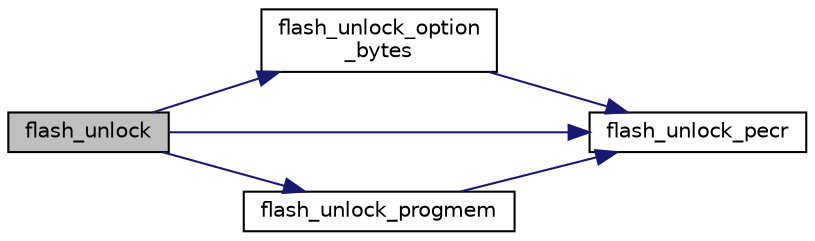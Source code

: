 digraph "flash_unlock"
{
  edge [fontname="Helvetica",fontsize="10",labelfontname="Helvetica",labelfontsize="10"];
  node [fontname="Helvetica",fontsize="10",shape=record];
  rankdir="LR";
  Node1 [label="flash_unlock",height=0.2,width=0.4,color="black", fillcolor="grey75", style="filled", fontcolor="black"];
  Node1 -> Node2 [color="midnightblue",fontsize="10",style="solid",fontname="Helvetica"];
  Node2 [label="flash_unlock_option\l_bytes",height=0.2,width=0.4,color="black", fillcolor="white", style="filled",URL="$group__flash__file.html#ga5458fca5ecb9ec90b21bebbb64c861c4",tooltip="Unlock the Option Byte Access. "];
  Node2 -> Node3 [color="midnightblue",fontsize="10",style="solid",fontname="Helvetica"];
  Node3 [label="flash_unlock_pecr",height=0.2,width=0.4,color="black", fillcolor="white", style="filled",URL="$group__flash__file.html#ga2d5f23208c4a0f2f3799cf8dd5302129"];
  Node1 -> Node3 [color="midnightblue",fontsize="10",style="solid",fontname="Helvetica"];
  Node1 -> Node4 [color="midnightblue",fontsize="10",style="solid",fontname="Helvetica"];
  Node4 [label="flash_unlock_progmem",height=0.2,width=0.4,color="black", fillcolor="white", style="filled",URL="$group__flash__file.html#ga1f98dbca620b1ba312c1277190650c70"];
  Node4 -> Node3 [color="midnightblue",fontsize="10",style="solid",fontname="Helvetica"];
}
